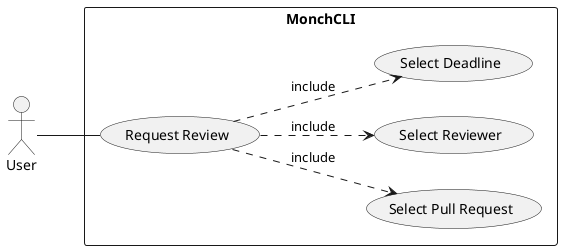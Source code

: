 @startuml
left to right direction

actor :User: as user

rectangle MonchCLI {
  usecase "Request Review" as review
'   usecase "Assign Task in Chatwork" as review_chatwork
'   usecase "Set Reviewer in GitHub" as review_github
  usecase "Select Pull Request" as select_pr
  usecase "Select Reviewer" as select_reviewer
  usecase "Select Deadline" as select_deadline
}

user -- review
' review <|-l- review_chatwork
' review <|-l- review_github
review ..> select_pr : include
review ..> select_reviewer : include
review ..> select_deadline : include

@enduml
